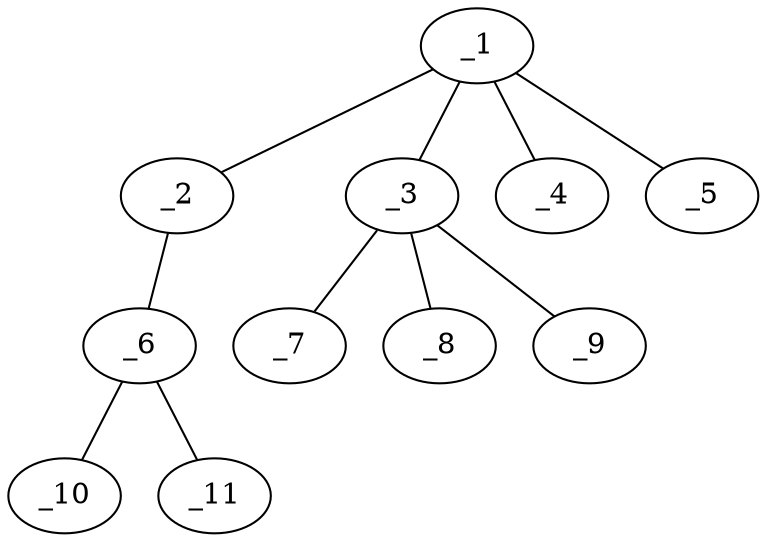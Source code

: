 graph molid109999 {
	_1	 [charge=0,
		chem=1,
		symbol="C  ",
		x="4.5981",
		y="-0.25"];
	_2	 [charge=0,
		chem=1,
		symbol="C  ",
		x="3.7321",
		y="-0.75"];
	_1 -- _2	 [valence=1];
	_3	 [charge=0,
		chem=5,
		symbol="S  ",
		x="5.4641",
		y="0.25"];
	_1 -- _3	 [valence=1];
	_4	 [charge=0,
		chem=1,
		symbol="C  ",
		x="5.0981",
		y="-1.116"];
	_1 -- _4	 [valence=1];
	_5	 [charge=0,
		chem=1,
		symbol="C  ",
		x="4.0981",
		y="0.616"];
	_1 -- _5	 [valence=1];
	_6	 [charge=0,
		chem=1,
		symbol="C  ",
		x="2.866",
		y="-0.25"];
	_2 -- _6	 [valence=1];
	_7	 [charge=0,
		chem=2,
		symbol="O  ",
		x="6.3301",
		y="0.75"];
	_3 -- _7	 [valence=2];
	_8	 [charge=0,
		chem=2,
		symbol="O  ",
		x="4.9641",
		y="1.116"];
	_3 -- _8	 [valence=2];
	_9	 [charge=0,
		chem=2,
		symbol="O  ",
		x="5.9641",
		y="-0.616"];
	_3 -- _9	 [valence=1];
	_10	 [charge=0,
		chem=1,
		symbol="C  ",
		x=2,
		y="-0.75"];
	_6 -- _10	 [valence=1];
	_11	 [charge=0,
		chem=2,
		symbol="O  ",
		x="2.866",
		y="0.75"];
	_6 -- _11	 [valence=2];
}
